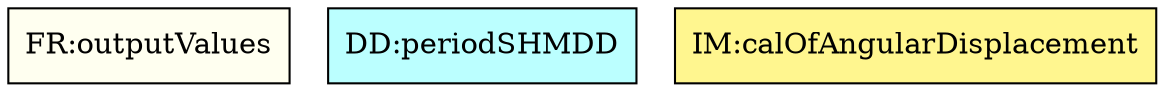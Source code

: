 digraph avsall {


	instance:twoDMotion	[shape=box, color=black, style=filled, fillcolor=mistyrose, label="A:twoDMotion"];
	instance:cartSys	[shape=box, color=black, style=filled, fillcolor=mistyrose, label="A:cartSys"];
	instance:cartSysR	[shape=box, color=black, style=filled, fillcolor=mistyrose, label="A:cartSysR"];
	instance:yAxisDir	[shape=box, color=black, style=filled, fillcolor=mistyrose, label="A:yAxisDir"];

	subgraph A {
	rank="same"
	{instance:twoDMotion, instance:cartSys, instance:cartSysR, instance:yAxisDir}
	}

	dataDefn:ixPos	[shape=box, color=black, style=filled, fillcolor=paleturquoise1, label="DD:positionIX"];
	dataDefn:iyPos	[shape=box, color=black, style=filled, fillcolor=paleturquoise1, label="DD:positionIY"];
	dataDefn:frequency	[shape=box, color=black, style=filled, fillcolor=paleturquoise1, label="DD:frequencyDD"];
	dataDefn:angularFrequency	[shape=box, color=black, style=filled, fillcolor=paleturquoise1, label="DD:angFrequencyDD"];
	dataDefn:period	[shape=box, color=black, style=filled, fillcolor=paleturquoise1, label="DD:periodSHMDD"];

	subgraph DD {
	rank="same"
	{dataDefn:ixPos, dataDefn:iyPos, dataDefn:frequency, dataDefn:angularFrequency, dataDefn:period}
	}

	theory:accelerationTM	[shape=box, color=black, style=filled, fillcolor=pink, label="TM:acceleration"];
	theory:velocityTM	[shape=box, color=black, style=filled, fillcolor=pink, label="TM:velocity"];
	theory:newtonSL	[shape=box, color=black, style=filled, fillcolor=pink, label="TM:NewtonSecLawMot"];
	theory:newtonSLR	[shape=box, color=black, style=filled, fillcolor=pink, label="TM:NewtonSecLawRotMot"];

	subgraph TM {
	rank="same"
	{theory:accelerationTM, theory:velocityTM, theory:newtonSL, theory:newtonSLR}
	}

	theory:xVel	[shape=box, color=black, style=filled, fillcolor=palegreen, label="GD:velocityIX"];
	theory:yVel	[shape=box, color=black, style=filled, fillcolor=palegreen, label="GD:velocityIY"];
	theory:xScalAcc	[shape=box, color=black, style=filled, fillcolor=palegreen, label="GD:accelerationIX"];
	theory:yScalAcc	[shape=box, color=black, style=filled, fillcolor=palegreen, label="GD:accelerationIY"];
	theory:hForceOnPendulum	[shape=box, color=black, style=filled, fillcolor=palegreen, label="GD:hForceOnPendulum"];
	theory:vForceOnPendulum	[shape=box, color=black, style=filled, fillcolor=palegreen, label="GD:vForceOnPendulum"];
	theory:angFrequencyGD	[shape=box, color=black, style=filled, fillcolor=palegreen, label="GD:angFrequencyGD"];
	theory:periodPendGD	[shape=box, color=black, style=filled, fillcolor=palegreen, label="GD:periodPend"];

	subgraph GD {
	rank="same"
	{theory:xVel, theory:yVel, theory:xScalAcc, theory:yScalAcc, theory:hForceOnPendulum, theory:vForceOnPendulum, theory:angFrequencyGD, theory:periodPendGD}
	}

	theory:angularDisplacementIM	[shape=box, color=black, style=filled, fillcolor=khaki1, label="IM:calOfAngularDisplacement"];

	subgraph IM {
	rank="same"
	{theory:angularDisplacementIM}
	}

	instance:correct	[shape=box, color=black, style=filled, fillcolor=ivory, label="NFR:correct"];
	instance:portable	[shape=box, color=black, style=filled, fillcolor=ivory, label="NFR:portable"];
	instance:inputValues	[shape=box, color=black, style=filled, fillcolor=ivory, label="FR:inputValues"];
	instance:verifyInptVals	[shape=box, color=black, style=filled, fillcolor=ivory, label="FR:verifyInptVals"];
	instance:calcAngPos	[shape=box, color=black, style=filled, fillcolor=ivory, label="FR:calcAngPos"];
	instance:outputValues	[shape=box, color=black, style=filled, fillcolor=ivory, label="FR:outputValues"];

	subgraph NFR {
	rank="same"
	{instance:correct, instance:portable, instance:inputValues, instance:verifyInptVals, instance:calcAngPos, instance:outputValues}
	}

}
